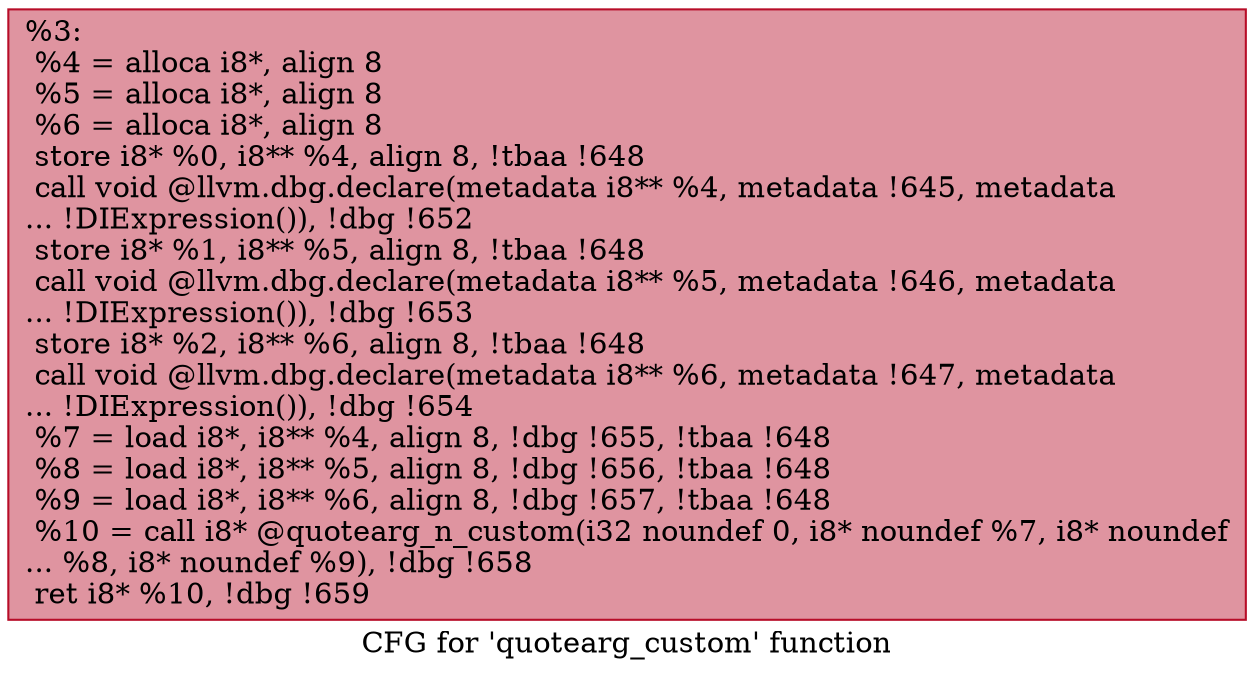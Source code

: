 digraph "CFG for 'quotearg_custom' function" {
	label="CFG for 'quotearg_custom' function";

	Node0x7710b0 [shape=record,color="#b70d28ff", style=filled, fillcolor="#b70d2870",label="{%3:\l  %4 = alloca i8*, align 8\l  %5 = alloca i8*, align 8\l  %6 = alloca i8*, align 8\l  store i8* %0, i8** %4, align 8, !tbaa !648\l  call void @llvm.dbg.declare(metadata i8** %4, metadata !645, metadata\l... !DIExpression()), !dbg !652\l  store i8* %1, i8** %5, align 8, !tbaa !648\l  call void @llvm.dbg.declare(metadata i8** %5, metadata !646, metadata\l... !DIExpression()), !dbg !653\l  store i8* %2, i8** %6, align 8, !tbaa !648\l  call void @llvm.dbg.declare(metadata i8** %6, metadata !647, metadata\l... !DIExpression()), !dbg !654\l  %7 = load i8*, i8** %4, align 8, !dbg !655, !tbaa !648\l  %8 = load i8*, i8** %5, align 8, !dbg !656, !tbaa !648\l  %9 = load i8*, i8** %6, align 8, !dbg !657, !tbaa !648\l  %10 = call i8* @quotearg_n_custom(i32 noundef 0, i8* noundef %7, i8* noundef\l... %8, i8* noundef %9), !dbg !658\l  ret i8* %10, !dbg !659\l}"];
}
